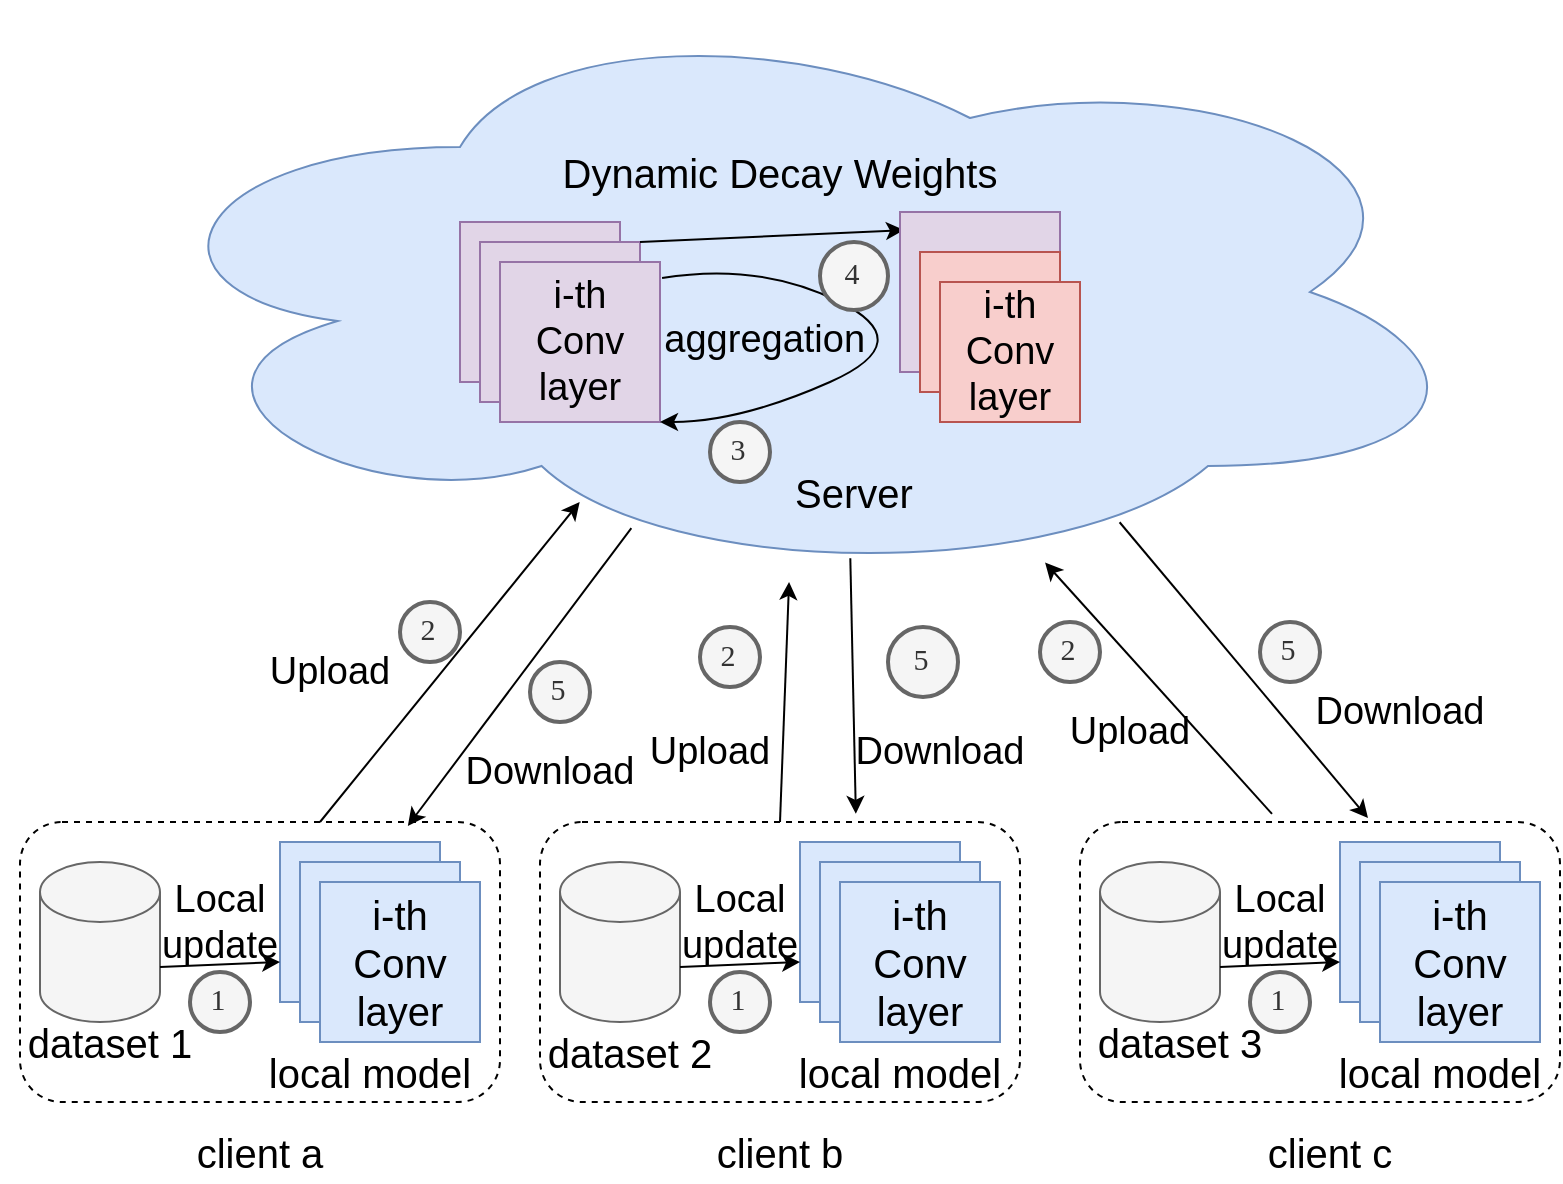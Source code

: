 <mxfile version="18.2.0" type="github" pages="3">
  <diagram id="_NTfUv5Yo9Z9goO790Jg" name="Page-1">
    <mxGraphModel dx="1865" dy="1716" grid="1" gridSize="10" guides="1" tooltips="1" connect="1" arrows="1" fold="1" page="1" pageScale="1" pageWidth="827" pageHeight="1169" math="0" shadow="0">
      <root>
        <mxCell id="0" />
        <mxCell id="1" parent="0" />
        <mxCell id="NhyvyUp1ZnptQm2pSzQT-3" value="" style="rounded=1;whiteSpace=wrap;html=1;fontSize=12;dashed=1;" parent="1" vertex="1">
          <mxGeometry y="360" width="240" height="140" as="geometry" />
        </mxCell>
        <mxCell id="o9J6HUsh0HWTKM9X_Gj7-1" value="" style="whiteSpace=wrap;html=1;aspect=fixed;fillColor=#dae8fc;strokeColor=#6c8ebf;" parent="1" vertex="1">
          <mxGeometry x="130" y="370" width="80" height="80" as="geometry" />
        </mxCell>
        <mxCell id="o9J6HUsh0HWTKM9X_Gj7-2" value="" style="whiteSpace=wrap;html=1;aspect=fixed;fillColor=#dae8fc;strokeColor=#6c8ebf;" parent="1" vertex="1">
          <mxGeometry x="140" y="380" width="80" height="80" as="geometry" />
        </mxCell>
        <object label="" id="o9J6HUsh0HWTKM9X_Gj7-3">
          <mxCell style="whiteSpace=wrap;html=1;aspect=fixed;fillColor=#dae8fc;strokeColor=#6c8ebf;" parent="1" vertex="1">
            <mxGeometry x="150" y="390" width="80" height="80" as="geometry" />
          </mxCell>
        </object>
        <mxCell id="o9J6HUsh0HWTKM9X_Gj7-11" value="&lt;font style=&quot;font-size: 20px;&quot;&gt;client a&lt;/font&gt;" style="text;html=1;strokeColor=none;fillColor=none;align=center;verticalAlign=middle;whiteSpace=wrap;rounded=0;" parent="1" vertex="1">
          <mxGeometry x="65" y="510" width="110" height="30" as="geometry" />
        </mxCell>
        <mxCell id="o9J6HUsh0HWTKM9X_Gj7-23" value="" style="endArrow=classic;html=1;rounded=0;fontSize=12;entryX=0.338;entryY=0.862;entryDx=0;entryDy=0;entryPerimeter=0;" parent="1" target="NhyvyUp1ZnptQm2pSzQT-1" edge="1">
          <mxGeometry width="50" height="50" relative="1" as="geometry">
            <mxPoint x="150" y="360" as="sourcePoint" />
            <mxPoint x="120" y="280" as="targetPoint" />
          </mxGeometry>
        </mxCell>
        <mxCell id="o9J6HUsh0HWTKM9X_Gj7-24" value="" style="endArrow=classic;html=1;rounded=0;fontSize=12;exitX=0.5;exitY=0;exitDx=0;exitDy=0;" parent="1" source="NhyvyUp1ZnptQm2pSzQT-23" target="NhyvyUp1ZnptQm2pSzQT-1" edge="1">
          <mxGeometry width="50" height="50" relative="1" as="geometry">
            <mxPoint x="300" y="360" as="sourcePoint" />
            <mxPoint x="330" y="240" as="targetPoint" />
          </mxGeometry>
        </mxCell>
        <mxCell id="o9J6HUsh0HWTKM9X_Gj7-25" value="" style="endArrow=classic;html=1;rounded=0;fontSize=12;exitX=0.4;exitY=-0.029;exitDx=0;exitDy=0;exitPerimeter=0;" parent="1" source="NhyvyUp1ZnptQm2pSzQT-33" target="NhyvyUp1ZnptQm2pSzQT-1" edge="1">
          <mxGeometry width="50" height="50" relative="1" as="geometry">
            <mxPoint x="620" y="350" as="sourcePoint" />
            <mxPoint x="200" y="270" as="targetPoint" />
          </mxGeometry>
        </mxCell>
        <mxCell id="o9J6HUsh0HWTKM9X_Gj7-41" value="&lt;font style=&quot;font-size: 20px;&quot;&gt;i-th &lt;br&gt;Conv layer&lt;/font&gt;" style="text;html=1;strokeColor=none;fillColor=none;align=center;verticalAlign=middle;whiteSpace=wrap;rounded=0;fontSize=12;" parent="1" vertex="1">
          <mxGeometry x="160" y="415" width="60" height="30" as="geometry" />
        </mxCell>
        <mxCell id="NhyvyUp1ZnptQm2pSzQT-1" value="" style="ellipse;shape=cloud;whiteSpace=wrap;html=1;fontSize=12;fillColor=#dae8fc;strokeColor=#6c8ebf;" parent="1" vertex="1">
          <mxGeometry x="50" y="-50" width="680" height="290" as="geometry" />
        </mxCell>
        <mxCell id="NhyvyUp1ZnptQm2pSzQT-2" value="&lt;font style=&quot;font-size: 20px;&quot;&gt;Server&lt;/font&gt;" style="text;html=1;strokeColor=none;fillColor=none;align=center;verticalAlign=middle;whiteSpace=wrap;rounded=0;fontSize=12;" parent="1" vertex="1">
          <mxGeometry x="387" y="180" width="60" height="30" as="geometry" />
        </mxCell>
        <mxCell id="NhyvyUp1ZnptQm2pSzQT-5" value="" style="shape=cylinder3;whiteSpace=wrap;html=1;boundedLbl=1;backgroundOutline=1;size=15;fontSize=12;fillColor=#f5f5f5;strokeColor=#666666;fontColor=#333333;" parent="1" vertex="1">
          <mxGeometry x="10" y="380" width="60" height="80" as="geometry" />
        </mxCell>
        <mxCell id="NhyvyUp1ZnptQm2pSzQT-9" value="" style="endArrow=classic;html=1;rounded=0;fontSize=12;exitX=1;exitY=0;exitDx=0;exitDy=52.5;exitPerimeter=0;entryX=0;entryY=0.75;entryDx=0;entryDy=0;" parent="1" source="NhyvyUp1ZnptQm2pSzQT-5" target="o9J6HUsh0HWTKM9X_Gj7-1" edge="1">
          <mxGeometry width="50" height="50" relative="1" as="geometry">
            <mxPoint x="390" y="260" as="sourcePoint" />
            <mxPoint x="440" y="260" as="targetPoint" />
          </mxGeometry>
        </mxCell>
        <mxCell id="NhyvyUp1ZnptQm2pSzQT-10" value="&lt;font style=&quot;font-size: 19px;&quot;&gt;Local update&lt;/font&gt;" style="text;html=1;strokeColor=none;fillColor=none;align=center;verticalAlign=middle;whiteSpace=wrap;rounded=0;fontSize=12;" parent="1" vertex="1">
          <mxGeometry x="70" y="395" width="60" height="30" as="geometry" />
        </mxCell>
        <mxCell id="NhyvyUp1ZnptQm2pSzQT-11" value="&lt;font style=&quot;font-size: 15px;&quot;&gt;1&lt;/font&gt;" style="ellipse;whiteSpace=wrap;html=1;aspect=fixed;strokeWidth=2;fontFamily=Tahoma;spacingBottom=4;spacingRight=2;rounded=1;fontSize=12;fillColor=#f5f5f5;fontColor=#333333;strokeColor=#666666;" parent="1" vertex="1">
          <mxGeometry x="85" y="435" width="30" height="30" as="geometry" />
        </mxCell>
        <mxCell id="NhyvyUp1ZnptQm2pSzQT-22" value="&lt;font style=&quot;font-size: 20px;&quot;&gt;dataset 1&lt;/font&gt;" style="text;html=1;strokeColor=none;fillColor=none;align=center;verticalAlign=middle;whiteSpace=wrap;rounded=0;fontSize=12;" parent="1" vertex="1">
          <mxGeometry x="-10" y="460" width="110" height="20" as="geometry" />
        </mxCell>
        <mxCell id="NhyvyUp1ZnptQm2pSzQT-23" value="" style="rounded=1;whiteSpace=wrap;html=1;fontSize=12;dashed=1;" parent="1" vertex="1">
          <mxGeometry x="260" y="360" width="240" height="140" as="geometry" />
        </mxCell>
        <mxCell id="NhyvyUp1ZnptQm2pSzQT-24" value="" style="whiteSpace=wrap;html=1;aspect=fixed;fillColor=#dae8fc;strokeColor=#6c8ebf;" parent="1" vertex="1">
          <mxGeometry x="390" y="370" width="80" height="80" as="geometry" />
        </mxCell>
        <mxCell id="NhyvyUp1ZnptQm2pSzQT-25" value="" style="whiteSpace=wrap;html=1;aspect=fixed;fillColor=#dae8fc;strokeColor=#6c8ebf;" parent="1" vertex="1">
          <mxGeometry x="400" y="380" width="80" height="80" as="geometry" />
        </mxCell>
        <object label="" id="NhyvyUp1ZnptQm2pSzQT-26">
          <mxCell style="whiteSpace=wrap;html=1;aspect=fixed;fillColor=#dae8fc;strokeColor=#6c8ebf;" parent="1" vertex="1">
            <mxGeometry x="410" y="390" width="80" height="80" as="geometry" />
          </mxCell>
        </object>
        <mxCell id="NhyvyUp1ZnptQm2pSzQT-27" value="&lt;font style=&quot;font-size: 20px;&quot;&gt;i-th &lt;br&gt;Conv layer&lt;/font&gt;" style="text;html=1;strokeColor=none;fillColor=none;align=center;verticalAlign=middle;whiteSpace=wrap;rounded=0;fontSize=12;" parent="1" vertex="1">
          <mxGeometry x="420" y="415" width="60" height="30" as="geometry" />
        </mxCell>
        <mxCell id="NhyvyUp1ZnptQm2pSzQT-28" value="" style="shape=cylinder3;whiteSpace=wrap;html=1;boundedLbl=1;backgroundOutline=1;size=15;fontSize=12;fillColor=#f5f5f5;strokeColor=#666666;fontColor=#333333;" parent="1" vertex="1">
          <mxGeometry x="270" y="380" width="60" height="80" as="geometry" />
        </mxCell>
        <mxCell id="NhyvyUp1ZnptQm2pSzQT-29" value="" style="endArrow=classic;html=1;rounded=0;fontSize=12;exitX=1;exitY=0;exitDx=0;exitDy=52.5;exitPerimeter=0;entryX=0;entryY=0.75;entryDx=0;entryDy=0;" parent="1" source="NhyvyUp1ZnptQm2pSzQT-28" target="NhyvyUp1ZnptQm2pSzQT-24" edge="1">
          <mxGeometry width="50" height="50" relative="1" as="geometry">
            <mxPoint x="650" y="260" as="sourcePoint" />
            <mxPoint x="700" y="260" as="targetPoint" />
          </mxGeometry>
        </mxCell>
        <mxCell id="NhyvyUp1ZnptQm2pSzQT-30" value="&lt;font style=&quot;font-size: 19px;&quot;&gt;Local update&lt;/font&gt;" style="text;html=1;strokeColor=none;fillColor=none;align=center;verticalAlign=middle;whiteSpace=wrap;rounded=0;fontSize=12;" parent="1" vertex="1">
          <mxGeometry x="330" y="395" width="60" height="30" as="geometry" />
        </mxCell>
        <mxCell id="NhyvyUp1ZnptQm2pSzQT-31" value="&lt;font style=&quot;font-size: 15px;&quot;&gt;1&lt;/font&gt;" style="ellipse;whiteSpace=wrap;html=1;aspect=fixed;strokeWidth=2;fontFamily=Tahoma;spacingBottom=4;spacingRight=2;rounded=1;fontSize=12;fillColor=#f5f5f5;fontColor=#333333;strokeColor=#666666;" parent="1" vertex="1">
          <mxGeometry x="345" y="435" width="30" height="30" as="geometry" />
        </mxCell>
        <mxCell id="NhyvyUp1ZnptQm2pSzQT-32" value="&lt;font style=&quot;font-size: 20px;&quot;&gt;dataset 2&lt;/font&gt;" style="text;html=1;strokeColor=none;fillColor=none;align=center;verticalAlign=middle;whiteSpace=wrap;rounded=0;fontSize=12;" parent="1" vertex="1">
          <mxGeometry x="260" y="460" width="90" height="30" as="geometry" />
        </mxCell>
        <mxCell id="NhyvyUp1ZnptQm2pSzQT-33" value="" style="rounded=1;whiteSpace=wrap;html=1;fontSize=12;dashed=1;" parent="1" vertex="1">
          <mxGeometry x="530" y="360" width="240" height="140" as="geometry" />
        </mxCell>
        <mxCell id="NhyvyUp1ZnptQm2pSzQT-34" value="" style="whiteSpace=wrap;html=1;aspect=fixed;fillColor=#dae8fc;strokeColor=#6c8ebf;" parent="1" vertex="1">
          <mxGeometry x="660" y="370" width="80" height="80" as="geometry" />
        </mxCell>
        <mxCell id="NhyvyUp1ZnptQm2pSzQT-35" value="" style="whiteSpace=wrap;html=1;aspect=fixed;fillColor=#dae8fc;strokeColor=#6c8ebf;" parent="1" vertex="1">
          <mxGeometry x="670" y="380" width="80" height="80" as="geometry" />
        </mxCell>
        <object label="" id="NhyvyUp1ZnptQm2pSzQT-36">
          <mxCell style="whiteSpace=wrap;html=1;aspect=fixed;fillColor=#dae8fc;strokeColor=#6c8ebf;" parent="1" vertex="1">
            <mxGeometry x="680" y="390" width="80" height="80" as="geometry" />
          </mxCell>
        </object>
        <mxCell id="NhyvyUp1ZnptQm2pSzQT-37" value="&lt;font style=&quot;font-size: 20px;&quot;&gt;i-th &lt;br&gt;Conv layer&lt;/font&gt;" style="text;html=1;strokeColor=none;fillColor=none;align=center;verticalAlign=middle;whiteSpace=wrap;rounded=0;fontSize=12;" parent="1" vertex="1">
          <mxGeometry x="690" y="415" width="60" height="30" as="geometry" />
        </mxCell>
        <mxCell id="NhyvyUp1ZnptQm2pSzQT-38" value="" style="shape=cylinder3;whiteSpace=wrap;html=1;boundedLbl=1;backgroundOutline=1;size=15;fontSize=12;fillColor=#f5f5f5;strokeColor=#666666;fontColor=#333333;" parent="1" vertex="1">
          <mxGeometry x="540" y="380" width="60" height="80" as="geometry" />
        </mxCell>
        <mxCell id="NhyvyUp1ZnptQm2pSzQT-39" value="" style="endArrow=classic;html=1;rounded=0;fontSize=12;exitX=1;exitY=0;exitDx=0;exitDy=52.5;exitPerimeter=0;entryX=0;entryY=0.75;entryDx=0;entryDy=0;" parent="1" source="NhyvyUp1ZnptQm2pSzQT-38" target="NhyvyUp1ZnptQm2pSzQT-34" edge="1">
          <mxGeometry width="50" height="50" relative="1" as="geometry">
            <mxPoint x="920" y="260" as="sourcePoint" />
            <mxPoint x="970" y="260" as="targetPoint" />
          </mxGeometry>
        </mxCell>
        <mxCell id="NhyvyUp1ZnptQm2pSzQT-40" value="&lt;font style=&quot;font-size: 19px;&quot;&gt;Local update&lt;/font&gt;" style="text;html=1;strokeColor=none;fillColor=none;align=center;verticalAlign=middle;whiteSpace=wrap;rounded=0;fontSize=12;" parent="1" vertex="1">
          <mxGeometry x="600" y="395" width="60" height="30" as="geometry" />
        </mxCell>
        <mxCell id="NhyvyUp1ZnptQm2pSzQT-41" value="&lt;font style=&quot;font-size: 15px;&quot;&gt;1&lt;/font&gt;" style="ellipse;whiteSpace=wrap;html=1;aspect=fixed;strokeWidth=2;fontFamily=Tahoma;spacingBottom=4;spacingRight=2;rounded=1;fontSize=12;fillColor=#f5f5f5;fontColor=#333333;strokeColor=#666666;" parent="1" vertex="1">
          <mxGeometry x="615" y="435" width="30" height="30" as="geometry" />
        </mxCell>
        <mxCell id="NhyvyUp1ZnptQm2pSzQT-42" value="&lt;font style=&quot;font-size: 20px;&quot;&gt;dataset 3&lt;/font&gt;" style="text;html=1;strokeColor=none;fillColor=none;align=center;verticalAlign=middle;whiteSpace=wrap;rounded=0;fontSize=12;" parent="1" vertex="1">
          <mxGeometry x="530" y="455" width="100" height="30" as="geometry" />
        </mxCell>
        <mxCell id="NhyvyUp1ZnptQm2pSzQT-43" value="&lt;font style=&quot;font-size: 20px;&quot;&gt;local model&lt;/font&gt;" style="text;html=1;strokeColor=none;fillColor=none;align=center;verticalAlign=middle;whiteSpace=wrap;rounded=0;fontSize=12;" parent="1" vertex="1">
          <mxGeometry x="115" y="470" width="120" height="30" as="geometry" />
        </mxCell>
        <mxCell id="NhyvyUp1ZnptQm2pSzQT-46" value="" style="whiteSpace=wrap;html=1;aspect=fixed;fillColor=#e1d5e7;strokeColor=#9673a6;" parent="1" vertex="1">
          <mxGeometry x="220" y="60" width="80" height="80" as="geometry" />
        </mxCell>
        <mxCell id="NhyvyUp1ZnptQm2pSzQT-47" value="" style="whiteSpace=wrap;html=1;aspect=fixed;fillColor=#e1d5e7;strokeColor=#9673a6;" parent="1" vertex="1">
          <mxGeometry x="230" y="70" width="80" height="80" as="geometry" />
        </mxCell>
        <mxCell id="NhyvyUp1ZnptQm2pSzQT-48" value="" style="whiteSpace=wrap;html=1;aspect=fixed;fillColor=#e1d5e7;strokeColor=#9673a6;" parent="1" vertex="1">
          <mxGeometry x="240" y="80" width="80" height="80" as="geometry" />
        </mxCell>
        <mxCell id="NhyvyUp1ZnptQm2pSzQT-49" value="&lt;font style=&quot;font-size: 19px;&quot;&gt;i-th &lt;br&gt;Conv layer&lt;/font&gt;" style="text;html=1;strokeColor=none;fillColor=none;align=center;verticalAlign=middle;whiteSpace=wrap;rounded=0;fontSize=12;" parent="1" vertex="1">
          <mxGeometry x="250" y="105" width="60" height="30" as="geometry" />
        </mxCell>
        <mxCell id="NhyvyUp1ZnptQm2pSzQT-52" value="" style="curved=1;endArrow=classic;html=1;rounded=0;fontSize=12;exitX=1.013;exitY=0.1;exitDx=0;exitDy=0;exitPerimeter=0;entryX=1;entryY=1;entryDx=0;entryDy=0;" parent="1" source="NhyvyUp1ZnptQm2pSzQT-48" target="NhyvyUp1ZnptQm2pSzQT-48" edge="1">
          <mxGeometry width="50" height="50" relative="1" as="geometry">
            <mxPoint x="510" y="250" as="sourcePoint" />
            <mxPoint x="490" y="320" as="targetPoint" />
            <Array as="points">
              <mxPoint x="370" y="80" />
              <mxPoint x="450" y="120" />
              <mxPoint x="360" y="160" />
            </Array>
          </mxGeometry>
        </mxCell>
        <mxCell id="NhyvyUp1ZnptQm2pSzQT-54" value="" style="endArrow=classic;html=1;rounded=0;fontSize=12;exitX=1;exitY=0;exitDx=0;exitDy=0;entryX=0.025;entryY=0.113;entryDx=0;entryDy=0;entryPerimeter=0;" parent="1" source="NhyvyUp1ZnptQm2pSzQT-47" target="NhyvyUp1ZnptQm2pSzQT-55" edge="1">
          <mxGeometry width="50" height="50" relative="1" as="geometry">
            <mxPoint x="390" y="290" as="sourcePoint" />
            <mxPoint x="440" y="240" as="targetPoint" />
          </mxGeometry>
        </mxCell>
        <mxCell id="NhyvyUp1ZnptQm2pSzQT-55" value="" style="whiteSpace=wrap;html=1;aspect=fixed;fillColor=#e1d5e7;strokeColor=#9673a6;" parent="1" vertex="1">
          <mxGeometry x="440" y="55" width="80" height="80" as="geometry" />
        </mxCell>
        <mxCell id="NhyvyUp1ZnptQm2pSzQT-56" value="" style="whiteSpace=wrap;html=1;aspect=fixed;fillColor=#f8cecc;strokeColor=#b85450;" parent="1" vertex="1">
          <mxGeometry x="450" y="75" width="70" height="70" as="geometry" />
        </mxCell>
        <mxCell id="NhyvyUp1ZnptQm2pSzQT-57" value="" style="whiteSpace=wrap;html=1;aspect=fixed;fillColor=#f8cecc;strokeColor=#b85450;" parent="1" vertex="1">
          <mxGeometry x="460" y="90" width="70" height="70" as="geometry" />
        </mxCell>
        <mxCell id="NhyvyUp1ZnptQm2pSzQT-59" value="&lt;font style=&quot;font-size: 19px;&quot;&gt;i-th &lt;br&gt;Conv layer&lt;/font&gt;" style="text;html=1;strokeColor=none;fillColor=none;align=center;verticalAlign=middle;whiteSpace=wrap;rounded=0;fontSize=12;" parent="1" vertex="1">
          <mxGeometry x="465" y="110" width="60" height="30" as="geometry" />
        </mxCell>
        <mxCell id="NhyvyUp1ZnptQm2pSzQT-60" value="" style="endArrow=classic;html=1;rounded=0;fontSize=12;exitX=0.376;exitY=0.907;exitDx=0;exitDy=0;exitPerimeter=0;entryX=0.808;entryY=0.014;entryDx=0;entryDy=0;entryPerimeter=0;" parent="1" source="NhyvyUp1ZnptQm2pSzQT-1" target="NhyvyUp1ZnptQm2pSzQT-3" edge="1">
          <mxGeometry width="50" height="50" relative="1" as="geometry">
            <mxPoint x="390" y="290" as="sourcePoint" />
            <mxPoint x="440" y="240" as="targetPoint" />
          </mxGeometry>
        </mxCell>
        <mxCell id="NhyvyUp1ZnptQm2pSzQT-61" value="" style="endArrow=classic;html=1;rounded=0;fontSize=12;exitX=0.537;exitY=0.959;exitDx=0;exitDy=0;exitPerimeter=0;entryX=0.658;entryY=-0.029;entryDx=0;entryDy=0;entryPerimeter=0;" parent="1" source="NhyvyUp1ZnptQm2pSzQT-1" target="NhyvyUp1ZnptQm2pSzQT-23" edge="1">
          <mxGeometry width="50" height="50" relative="1" as="geometry">
            <mxPoint x="390" y="290" as="sourcePoint" />
            <mxPoint x="440" y="240" as="targetPoint" />
          </mxGeometry>
        </mxCell>
        <mxCell id="NhyvyUp1ZnptQm2pSzQT-62" value="" style="endArrow=classic;html=1;rounded=0;fontSize=12;exitX=0.735;exitY=0.897;exitDx=0;exitDy=0;exitPerimeter=0;entryX=0.6;entryY=-0.014;entryDx=0;entryDy=0;entryPerimeter=0;" parent="1" source="NhyvyUp1ZnptQm2pSzQT-1" target="NhyvyUp1ZnptQm2pSzQT-33" edge="1">
          <mxGeometry width="50" height="50" relative="1" as="geometry">
            <mxPoint x="390" y="290" as="sourcePoint" />
            <mxPoint x="440" y="240" as="targetPoint" />
          </mxGeometry>
        </mxCell>
        <mxCell id="NhyvyUp1ZnptQm2pSzQT-63" value="&lt;font style=&quot;font-size: 20px;&quot;&gt;Dynamic Decay Weights&lt;/font&gt;" style="text;html=1;strokeColor=none;fillColor=none;align=center;verticalAlign=middle;whiteSpace=wrap;rounded=0;fontSize=12;" parent="1" vertex="1">
          <mxGeometry x="270" y="20" width="220" height="30" as="geometry" />
        </mxCell>
        <mxCell id="NhyvyUp1ZnptQm2pSzQT-64" value="&lt;font style=&quot;font-size: 19px;&quot;&gt;aggregation&amp;nbsp;&lt;/font&gt;" style="text;html=1;strokeColor=none;fillColor=none;align=center;verticalAlign=middle;whiteSpace=wrap;rounded=0;fontSize=12;" parent="1" vertex="1">
          <mxGeometry x="345" y="104" width="60" height="30" as="geometry" />
        </mxCell>
        <mxCell id="NhyvyUp1ZnptQm2pSzQT-66" value="&lt;font style=&quot;font-size: 19px;&quot;&gt;Upload&lt;/font&gt;" style="text;html=1;strokeColor=none;fillColor=none;align=center;verticalAlign=middle;whiteSpace=wrap;rounded=0;fontSize=12;" parent="1" vertex="1">
          <mxGeometry x="110" y="270" width="90" height="30" as="geometry" />
        </mxCell>
        <mxCell id="NhyvyUp1ZnptQm2pSzQT-70" value="&lt;font style=&quot;font-size: 19px;&quot;&gt;Download&lt;/font&gt;" style="text;html=1;strokeColor=none;fillColor=none;align=center;verticalAlign=middle;whiteSpace=wrap;rounded=0;fontSize=12;" parent="1" vertex="1">
          <mxGeometry x="430" y="310" width="60" height="30" as="geometry" />
        </mxCell>
        <mxCell id="NhyvyUp1ZnptQm2pSzQT-72" value="&lt;font style=&quot;font-size: 15px;&quot;&gt;2&lt;/font&gt;" style="ellipse;whiteSpace=wrap;html=1;aspect=fixed;strokeWidth=2;fontFamily=Tahoma;spacingBottom=4;spacingRight=2;rounded=1;fontSize=12;fillColor=#f5f5f5;fontColor=#333333;strokeColor=#666666;" parent="1" vertex="1">
          <mxGeometry x="190" y="250" width="30" height="30" as="geometry" />
        </mxCell>
        <mxCell id="NhyvyUp1ZnptQm2pSzQT-73" value="&lt;font style=&quot;font-size: 15px;&quot;&gt;2&lt;/font&gt;" style="ellipse;whiteSpace=wrap;html=1;aspect=fixed;strokeWidth=2;fontFamily=Tahoma;spacingBottom=4;spacingRight=2;rounded=1;fontSize=12;fillColor=#f5f5f5;fontColor=#333333;strokeColor=#666666;" parent="1" vertex="1">
          <mxGeometry x="340" y="262.5" width="30" height="30" as="geometry" />
        </mxCell>
        <mxCell id="NhyvyUp1ZnptQm2pSzQT-74" value="&lt;font style=&quot;font-size: 15px;&quot;&gt;2&lt;/font&gt;" style="ellipse;whiteSpace=wrap;html=1;aspect=fixed;strokeWidth=2;fontFamily=Tahoma;spacingBottom=4;spacingRight=2;rounded=1;fontSize=12;fillColor=#f5f5f5;fontColor=#333333;strokeColor=#666666;" parent="1" vertex="1">
          <mxGeometry x="510" y="260" width="30" height="30" as="geometry" />
        </mxCell>
        <mxCell id="NhyvyUp1ZnptQm2pSzQT-76" value="&lt;font style=&quot;font-size: 15px;&quot;&gt;3&lt;/font&gt;" style="ellipse;whiteSpace=wrap;html=1;aspect=fixed;strokeWidth=2;fontFamily=Tahoma;spacingBottom=4;spacingRight=2;strokeColor=#666666;rounded=1;fontSize=12;fillColor=#f5f5f5;fontColor=#333333;" parent="1" vertex="1">
          <mxGeometry x="345" y="160" width="30" height="30" as="geometry" />
        </mxCell>
        <mxCell id="NhyvyUp1ZnptQm2pSzQT-77" value="&lt;font style=&quot;font-size: 15px;&quot;&gt;4&lt;/font&gt;" style="ellipse;whiteSpace=wrap;html=1;aspect=fixed;strokeWidth=2;fontFamily=Tahoma;spacingBottom=4;spacingRight=2;strokeColor=#666666;rounded=1;fontSize=12;fillColor=#f5f5f5;fontColor=#333333;" parent="1" vertex="1">
          <mxGeometry x="400" y="70" width="34" height="34" as="geometry" />
        </mxCell>
        <mxCell id="NhyvyUp1ZnptQm2pSzQT-78" value="&lt;font style=&quot;font-size: 15px;&quot;&gt;5&lt;/font&gt;" style="ellipse;whiteSpace=wrap;html=1;aspect=fixed;strokeWidth=2;fontFamily=Tahoma;spacingBottom=4;spacingRight=2;strokeColor=#666666;rounded=1;fontSize=12;fillColor=#f5f5f5;fontColor=#333333;" parent="1" vertex="1">
          <mxGeometry x="255" y="280" width="30" height="30" as="geometry" />
        </mxCell>
        <mxCell id="NhyvyUp1ZnptQm2pSzQT-79" value="&lt;font style=&quot;font-size: 15px;&quot;&gt;5&lt;/font&gt;" style="ellipse;whiteSpace=wrap;html=1;aspect=fixed;strokeWidth=2;fontFamily=Tahoma;spacingBottom=4;spacingRight=2;strokeColor=#666666;rounded=1;fontSize=12;fillColor=#f5f5f5;fontColor=#333333;" parent="1" vertex="1">
          <mxGeometry x="434" y="262.5" width="35" height="35" as="geometry" />
        </mxCell>
        <mxCell id="NhyvyUp1ZnptQm2pSzQT-80" value="&lt;font style=&quot;font-size: 15px;&quot;&gt;5&lt;/font&gt;" style="ellipse;whiteSpace=wrap;html=1;aspect=fixed;strokeWidth=2;fontFamily=Tahoma;spacingBottom=4;spacingRight=2;strokeColor=#666666;rounded=1;fontSize=12;fillColor=#f5f5f5;fontColor=#333333;" parent="1" vertex="1">
          <mxGeometry x="620" y="260" width="30" height="30" as="geometry" />
        </mxCell>
        <mxCell id="ddJWQu_PU4Zpxao6sDMs-1" value="&lt;font style=&quot;font-size: 20px;&quot;&gt;local model&lt;/font&gt;" style="text;html=1;strokeColor=none;fillColor=none;align=center;verticalAlign=middle;whiteSpace=wrap;rounded=0;fontSize=12;" parent="1" vertex="1">
          <mxGeometry x="380" y="470" width="120" height="30" as="geometry" />
        </mxCell>
        <mxCell id="ddJWQu_PU4Zpxao6sDMs-2" value="&lt;font style=&quot;font-size: 20px;&quot;&gt;local model&lt;/font&gt;" style="text;html=1;strokeColor=none;fillColor=none;align=center;verticalAlign=middle;whiteSpace=wrap;rounded=0;fontSize=12;" parent="1" vertex="1">
          <mxGeometry x="650" y="470" width="120" height="30" as="geometry" />
        </mxCell>
        <mxCell id="ddJWQu_PU4Zpxao6sDMs-3" value="&lt;font style=&quot;font-size: 20px;&quot;&gt;client b&lt;/font&gt;" style="text;html=1;strokeColor=none;fillColor=none;align=center;verticalAlign=middle;whiteSpace=wrap;rounded=0;" parent="1" vertex="1">
          <mxGeometry x="325" y="510" width="110" height="30" as="geometry" />
        </mxCell>
        <mxCell id="ddJWQu_PU4Zpxao6sDMs-4" value="&lt;font style=&quot;font-size: 20px;&quot;&gt;client c&lt;/font&gt;" style="text;html=1;strokeColor=none;fillColor=none;align=center;verticalAlign=middle;whiteSpace=wrap;rounded=0;" parent="1" vertex="1">
          <mxGeometry x="600" y="510" width="110" height="30" as="geometry" />
        </mxCell>
        <mxCell id="ddJWQu_PU4Zpxao6sDMs-5" value="&lt;font style=&quot;font-size: 19px;&quot;&gt;Upload&lt;/font&gt;" style="text;html=1;strokeColor=none;fillColor=none;align=center;verticalAlign=middle;whiteSpace=wrap;rounded=0;fontSize=12;" parent="1" vertex="1">
          <mxGeometry x="300" y="310" width="90" height="30" as="geometry" />
        </mxCell>
        <mxCell id="ddJWQu_PU4Zpxao6sDMs-6" value="&lt;font style=&quot;font-size: 19px;&quot;&gt;Upload&lt;/font&gt;" style="text;html=1;strokeColor=none;fillColor=none;align=center;verticalAlign=middle;whiteSpace=wrap;rounded=0;fontSize=12;" parent="1" vertex="1">
          <mxGeometry x="510" y="300" width="90" height="30" as="geometry" />
        </mxCell>
        <mxCell id="ddJWQu_PU4Zpxao6sDMs-7" value="&lt;font style=&quot;font-size: 19px;&quot;&gt;Download&lt;/font&gt;" style="text;html=1;strokeColor=none;fillColor=none;align=center;verticalAlign=middle;whiteSpace=wrap;rounded=0;fontSize=12;" parent="1" vertex="1">
          <mxGeometry x="235" y="320" width="60" height="30" as="geometry" />
        </mxCell>
        <mxCell id="ddJWQu_PU4Zpxao6sDMs-8" value="&lt;font style=&quot;font-size: 19px;&quot;&gt;Download&lt;/font&gt;" style="text;html=1;strokeColor=none;fillColor=none;align=center;verticalAlign=middle;whiteSpace=wrap;rounded=0;fontSize=12;" parent="1" vertex="1">
          <mxGeometry x="660" y="290" width="60" height="30" as="geometry" />
        </mxCell>
      </root>
    </mxGraphModel>
  </diagram>
  <diagram id="qZ7fHC_lMa-TW3sbufPS" name="Page-2">
    <mxGraphModel dx="1038" dy="1716" grid="1" gridSize="10" guides="1" tooltips="1" connect="1" arrows="1" fold="1" page="1" pageScale="1" pageWidth="827" pageHeight="1169" math="0" shadow="0">
      <root>
        <mxCell id="LnkWyMTH2l88JcElDWhA-0" />
        <mxCell id="LnkWyMTH2l88JcElDWhA-1" parent="LnkWyMTH2l88JcElDWhA-0" />
        <mxCell id="px9a3YgY_majb0T9s5-U-15" value="" style="shape=waypoint;sketch=0;fillStyle=solid;size=6;pointerEvents=1;points=[];fillColor=none;resizable=0;rotatable=0;perimeter=centerPerimeter;snapToPoint=1;fontSize=12;" parent="LnkWyMTH2l88JcElDWhA-1" vertex="1">
          <mxGeometry x="115" y="110" width="40" height="40" as="geometry" />
        </mxCell>
        <mxCell id="px9a3YgY_majb0T9s5-U-16" value="" style="shape=waypoint;sketch=0;fillStyle=solid;size=6;pointerEvents=1;points=[];fillColor=none;resizable=0;rotatable=0;perimeter=centerPerimeter;snapToPoint=1;fontSize=12;" parent="LnkWyMTH2l88JcElDWhA-1" vertex="1">
          <mxGeometry x="115" y="100" width="40" height="40" as="geometry" />
        </mxCell>
        <mxCell id="px9a3YgY_majb0T9s5-U-17" value="" style="shape=waypoint;sketch=0;fillStyle=solid;size=6;pointerEvents=1;points=[];fillColor=none;resizable=0;rotatable=0;perimeter=centerPerimeter;snapToPoint=1;fontSize=12;" parent="LnkWyMTH2l88JcElDWhA-1" vertex="1">
          <mxGeometry x="115" y="90" width="40" height="40" as="geometry" />
        </mxCell>
        <mxCell id="px9a3YgY_majb0T9s5-U-18" value="" style="shape=parallelogram;perimeter=parallelogramPerimeter;whiteSpace=wrap;html=1;fixedSize=1;fontSize=12;fillColor=#dae8fc;strokeColor=#6c8ebf;" parent="LnkWyMTH2l88JcElDWhA-1" vertex="1">
          <mxGeometry x="70" y="50" width="140" height="50" as="geometry" />
        </mxCell>
        <mxCell id="px9a3YgY_majb0T9s5-U-22" value="&lt;font style=&quot;font-size: 20px;&quot;&gt;K-th &lt;br&gt;Conv layer&lt;/font&gt;" style="text;html=1;strokeColor=none;fillColor=none;align=center;verticalAlign=middle;whiteSpace=wrap;rounded=0;fontSize=12;" parent="LnkWyMTH2l88JcElDWhA-1" vertex="1">
          <mxGeometry x="100" y="10" width="120" height="30" as="geometry" />
        </mxCell>
        <mxCell id="px9a3YgY_majb0T9s5-U-29" value="&lt;font style=&quot;font-size: 20px;&quot;&gt;i-th &lt;br&gt;filter&lt;/font&gt;" style="text;html=1;strokeColor=none;fillColor=none;align=center;verticalAlign=middle;whiteSpace=wrap;rounded=0;fontSize=12;" parent="LnkWyMTH2l88JcElDWhA-1" vertex="1">
          <mxGeometry x="120" y="60" width="50" height="30" as="geometry" />
        </mxCell>
        <mxCell id="px9a3YgY_majb0T9s5-U-30" value="" style="endArrow=classic;html=1;rounded=0;fontSize=12;" parent="LnkWyMTH2l88JcElDWhA-1" edge="1">
          <mxGeometry width="50" height="50" relative="1" as="geometry">
            <mxPoint x="210" y="90" as="sourcePoint" />
            <mxPoint x="260" y="90" as="targetPoint" />
          </mxGeometry>
        </mxCell>
        <mxCell id="px9a3YgY_majb0T9s5-U-31" value="" style="endArrow=classic;html=1;rounded=0;fontSize=12;" parent="LnkWyMTH2l88JcElDWhA-1" edge="1">
          <mxGeometry width="50" height="50" relative="1" as="geometry">
            <mxPoint x="210" y="160" as="sourcePoint" />
            <mxPoint x="260" y="160" as="targetPoint" />
          </mxGeometry>
        </mxCell>
        <mxCell id="px9a3YgY_majb0T9s5-U-32" value="" style="endArrow=classic;html=1;rounded=0;fontSize=12;" parent="LnkWyMTH2l88JcElDWhA-1" edge="1">
          <mxGeometry width="50" height="50" relative="1" as="geometry">
            <mxPoint x="210" y="220" as="sourcePoint" />
            <mxPoint x="260" y="220" as="targetPoint" />
          </mxGeometry>
        </mxCell>
        <mxCell id="px9a3YgY_majb0T9s5-U-33" value="&lt;font style=&quot;font-size: 20px;&quot;&gt;Server&lt;/font&gt;" style="text;html=1;strokeColor=none;fillColor=none;align=center;verticalAlign=middle;whiteSpace=wrap;rounded=0;fontSize=12;" parent="LnkWyMTH2l88JcElDWhA-1" vertex="1">
          <mxGeometry y="180" width="60" height="30" as="geometry" />
        </mxCell>
        <mxCell id="px9a3YgY_majb0T9s5-U-35" value="" style="rounded=1;whiteSpace=wrap;html=1;fontSize=12;" parent="LnkWyMTH2l88JcElDWhA-1" vertex="1">
          <mxGeometry x="290" y="30" width="190" height="300" as="geometry" />
        </mxCell>
        <mxCell id="ui9eFO1mvThLHS2sBAZ2-0" value="" style="shape=parallelogram;perimeter=parallelogramPerimeter;whiteSpace=wrap;html=1;fixedSize=1;fontSize=12;fillColor=#dae8fc;strokeColor=#6c8ebf;" vertex="1" parent="LnkWyMTH2l88JcElDWhA-1">
          <mxGeometry x="65" y="140" width="140" height="50" as="geometry" />
        </mxCell>
        <mxCell id="ui9eFO1mvThLHS2sBAZ2-2" value="" style="shape=parallelogram;perimeter=parallelogramPerimeter;whiteSpace=wrap;html=1;fixedSize=1;fontSize=12;fillColor=#dae8fc;strokeColor=#6c8ebf;" vertex="1" parent="LnkWyMTH2l88JcElDWhA-1">
          <mxGeometry x="60" y="200" width="140" height="50" as="geometry" />
        </mxCell>
        <mxCell id="ui9eFO1mvThLHS2sBAZ2-4" value="" style="shape=parallelogram;perimeter=parallelogramPerimeter;whiteSpace=wrap;html=1;fixedSize=1;fontSize=12;fillColor=#dae8fc;strokeColor=#6c8ebf;" vertex="1" parent="LnkWyMTH2l88JcElDWhA-1">
          <mxGeometry x="60" y="260" width="140" height="50" as="geometry" />
        </mxCell>
        <mxCell id="ui9eFO1mvThLHS2sBAZ2-5" value="&lt;font style=&quot;font-size: 20px;&quot;&gt;3-th &lt;br&gt;filter&lt;/font&gt;" style="text;html=1;strokeColor=none;fillColor=none;align=center;verticalAlign=middle;whiteSpace=wrap;rounded=0;fontSize=12;" vertex="1" parent="LnkWyMTH2l88JcElDWhA-1">
          <mxGeometry x="110" y="150" width="50" height="30" as="geometry" />
        </mxCell>
        <mxCell id="ui9eFO1mvThLHS2sBAZ2-7" value="&lt;font style=&quot;font-size: 20px;&quot;&gt;2-th &lt;br&gt;filter&lt;/font&gt;" style="text;html=1;strokeColor=none;fillColor=none;align=center;verticalAlign=middle;whiteSpace=wrap;rounded=0;fontSize=12;" vertex="1" parent="LnkWyMTH2l88JcElDWhA-1">
          <mxGeometry x="110" y="210" width="50" height="30" as="geometry" />
        </mxCell>
        <mxCell id="ui9eFO1mvThLHS2sBAZ2-8" value="&lt;font style=&quot;font-size: 20px;&quot;&gt;1-th &lt;br&gt;filter&lt;/font&gt;" style="text;html=1;strokeColor=none;fillColor=none;align=center;verticalAlign=middle;whiteSpace=wrap;rounded=0;fontSize=12;" vertex="1" parent="LnkWyMTH2l88JcElDWhA-1">
          <mxGeometry x="110" y="270" width="50" height="30" as="geometry" />
        </mxCell>
        <mxCell id="ui9eFO1mvThLHS2sBAZ2-10" value="" style="endArrow=classic;html=1;rounded=0;fontSize=20;" edge="1" parent="LnkWyMTH2l88JcElDWhA-1">
          <mxGeometry width="50" height="50" relative="1" as="geometry">
            <mxPoint x="210" y="290" as="sourcePoint" />
            <mxPoint x="260" y="290" as="targetPoint" />
          </mxGeometry>
        </mxCell>
        <mxCell id="ui9eFO1mvThLHS2sBAZ2-12" value="" style="rounded=0;whiteSpace=wrap;html=1;fontSize=20;fillColor=#ffe6cc;strokeColor=#d79b00;" vertex="1" parent="LnkWyMTH2l88JcElDWhA-1">
          <mxGeometry x="310" y="60" width="150" height="30" as="geometry" />
        </mxCell>
        <mxCell id="ui9eFO1mvThLHS2sBAZ2-13" value="&lt;span style=&quot;font-size: 20px;&quot;&gt;Importance of the filters&lt;/span&gt;" style="text;html=1;strokeColor=none;fillColor=none;align=center;verticalAlign=middle;whiteSpace=wrap;rounded=0;fontSize=12;" vertex="1" parent="LnkWyMTH2l88JcElDWhA-1">
          <mxGeometry x="270" y="-10" width="240" height="30" as="geometry" />
        </mxCell>
        <mxCell id="ui9eFO1mvThLHS2sBAZ2-14" value="" style="shape=waypoint;sketch=0;fillStyle=solid;size=6;pointerEvents=1;points=[];fillColor=none;resizable=0;rotatable=0;perimeter=centerPerimeter;snapToPoint=1;fontSize=12;" vertex="1" parent="LnkWyMTH2l88JcElDWhA-1">
          <mxGeometry x="360" y="90" width="40" height="40" as="geometry" />
        </mxCell>
        <mxCell id="ui9eFO1mvThLHS2sBAZ2-15" value="" style="shape=waypoint;sketch=0;fillStyle=solid;size=6;pointerEvents=1;points=[];fillColor=none;resizable=0;rotatable=0;perimeter=centerPerimeter;snapToPoint=1;fontSize=12;" vertex="1" parent="LnkWyMTH2l88JcElDWhA-1">
          <mxGeometry x="360" y="100" width="40" height="40" as="geometry" />
        </mxCell>
        <mxCell id="ui9eFO1mvThLHS2sBAZ2-16" value="" style="shape=waypoint;sketch=0;fillStyle=solid;size=6;pointerEvents=1;points=[];fillColor=none;resizable=0;rotatable=0;perimeter=centerPerimeter;snapToPoint=1;fontSize=12;" vertex="1" parent="LnkWyMTH2l88JcElDWhA-1">
          <mxGeometry x="360" y="110" width="40" height="40" as="geometry" />
        </mxCell>
        <mxCell id="ui9eFO1mvThLHS2sBAZ2-17" value="" style="rounded=0;whiteSpace=wrap;html=1;fontSize=20;fillColor=#ffe6cc;strokeColor=#d79b00;" vertex="1" parent="LnkWyMTH2l88JcElDWhA-1">
          <mxGeometry x="310" y="140" width="110" height="30" as="geometry" />
        </mxCell>
        <mxCell id="ui9eFO1mvThLHS2sBAZ2-18" value="" style="rounded=0;whiteSpace=wrap;html=1;fontSize=20;fillColor=#ffe6cc;strokeColor=#d79b00;" vertex="1" parent="LnkWyMTH2l88JcElDWhA-1">
          <mxGeometry x="310" y="200" width="70" height="30" as="geometry" />
        </mxCell>
        <mxCell id="ui9eFO1mvThLHS2sBAZ2-19" value="" style="rounded=0;whiteSpace=wrap;html=1;fontSize=20;fillColor=#ffe6cc;strokeColor=#d79b00;" vertex="1" parent="LnkWyMTH2l88JcElDWhA-1">
          <mxGeometry x="310" y="260" width="130" height="30" as="geometry" />
        </mxCell>
        <mxCell id="ui9eFO1mvThLHS2sBAZ2-20" value="" style="endArrow=classic;html=1;rounded=0;fontSize=20;fontColor=#FFBD59;" edge="1" parent="LnkWyMTH2l88JcElDWhA-1">
          <mxGeometry width="50" height="50" relative="1" as="geometry">
            <mxPoint x="500" y="170" as="sourcePoint" />
            <mxPoint x="660" y="170" as="targetPoint" />
          </mxGeometry>
        </mxCell>
        <mxCell id="ui9eFO1mvThLHS2sBAZ2-21" value="&lt;span style=&quot;font-size: 20px;&quot;&gt;Select the unimportant filters&lt;/span&gt;" style="text;html=1;strokeColor=none;fillColor=none;align=center;verticalAlign=middle;whiteSpace=wrap;rounded=0;fontSize=12;" vertex="1" parent="LnkWyMTH2l88JcElDWhA-1">
          <mxGeometry x="490" y="120" width="180" height="30" as="geometry" />
        </mxCell>
        <mxCell id="ui9eFO1mvThLHS2sBAZ2-22" value="" style="shape=parallelogram;perimeter=parallelogramPerimeter;whiteSpace=wrap;html=1;fixedSize=1;fontSize=12;fillColor=#f8cecc;strokeColor=#b85450;" vertex="1" parent="LnkWyMTH2l88JcElDWhA-1">
          <mxGeometry x="680" y="130" width="140" height="50" as="geometry" />
        </mxCell>
        <mxCell id="ui9eFO1mvThLHS2sBAZ2-23" value="" style="shape=parallelogram;perimeter=parallelogramPerimeter;whiteSpace=wrap;html=1;fixedSize=1;fontSize=12;fillColor=#f8cecc;strokeColor=#b85450;" vertex="1" parent="LnkWyMTH2l88JcElDWhA-1">
          <mxGeometry x="670" y="200" width="140" height="50" as="geometry" />
        </mxCell>
        <mxCell id="ui9eFO1mvThLHS2sBAZ2-24" value="&lt;font style=&quot;font-size: 20px;&quot;&gt;3-th &lt;br&gt;filter&lt;/font&gt;" style="text;html=1;strokeColor=none;fillColor=none;align=center;verticalAlign=middle;whiteSpace=wrap;rounded=0;fontSize=12;" vertex="1" parent="LnkWyMTH2l88JcElDWhA-1">
          <mxGeometry x="725" y="140" width="50" height="30" as="geometry" />
        </mxCell>
        <mxCell id="ui9eFO1mvThLHS2sBAZ2-25" value="&lt;font style=&quot;font-size: 20px;&quot;&gt;2-th &lt;br&gt;filter&lt;/font&gt;" style="text;html=1;strokeColor=none;fillColor=none;align=center;verticalAlign=middle;whiteSpace=wrap;rounded=0;fontSize=12;" vertex="1" parent="LnkWyMTH2l88JcElDWhA-1">
          <mxGeometry x="715" y="210" width="50" height="30" as="geometry" />
        </mxCell>
        <mxCell id="ui9eFO1mvThLHS2sBAZ2-28" value="" style="curved=1;endArrow=classic;html=1;rounded=0;fontSize=20;fontColor=#FFBD59;exitX=1;exitY=0;exitDx=0;exitDy=0;entryX=0.9;entryY=1.024;entryDx=0;entryDy=0;entryPerimeter=0;" edge="1" parent="LnkWyMTH2l88JcElDWhA-1" source="ui9eFO1mvThLHS2sBAZ2-22" target="ui9eFO1mvThLHS2sBAZ2-22">
          <mxGeometry width="50" height="50" relative="1" as="geometry">
            <mxPoint x="850" y="180" as="sourcePoint" />
            <mxPoint x="900" y="130" as="targetPoint" />
            <Array as="points">
              <mxPoint x="930" y="120" />
              <mxPoint x="910" y="180" />
            </Array>
          </mxGeometry>
        </mxCell>
        <mxCell id="ui9eFO1mvThLHS2sBAZ2-29" value="&lt;span style=&quot;font-size: 20px;&quot;&gt;Dynamic Decay Weight&lt;/span&gt;" style="text;html=1;strokeColor=none;fillColor=none;align=center;verticalAlign=middle;whiteSpace=wrap;rounded=0;fontSize=12;" vertex="1" parent="LnkWyMTH2l88JcElDWhA-1">
          <mxGeometry x="775" y="80" width="180" height="30" as="geometry" />
        </mxCell>
        <mxCell id="ui9eFO1mvThLHS2sBAZ2-30" value="" style="curved=1;endArrow=classic;html=1;rounded=0;fontSize=20;fontColor=#FFBD59;exitX=1;exitY=0;exitDx=0;exitDy=0;entryX=0.9;entryY=1.024;entryDx=0;entryDy=0;entryPerimeter=0;" edge="1" parent="LnkWyMTH2l88JcElDWhA-1">
          <mxGeometry width="50" height="50" relative="1" as="geometry">
            <mxPoint x="814" y="204.4" as="sourcePoint" />
            <mxPoint x="800" y="255.6" as="targetPoint" />
            <Array as="points">
              <mxPoint x="924" y="194.4" />
              <mxPoint x="904" y="254.4" />
            </Array>
          </mxGeometry>
        </mxCell>
      </root>
    </mxGraphModel>
  </diagram>
  <diagram id="0wrtOnllZkfbIcp8_G_E" name="第 3 页">
    <mxGraphModel dx="1422" dy="762" grid="1" gridSize="10" guides="1" tooltips="1" connect="1" arrows="1" fold="1" page="1" pageScale="1" pageWidth="827" pageHeight="1169" math="0" shadow="0">
      <root>
        <mxCell id="1sC0b6m37yc_nLf0Zepf-0" />
        <mxCell id="1sC0b6m37yc_nLf0Zepf-1" parent="1sC0b6m37yc_nLf0Zepf-0" />
      </root>
    </mxGraphModel>
  </diagram>
</mxfile>
